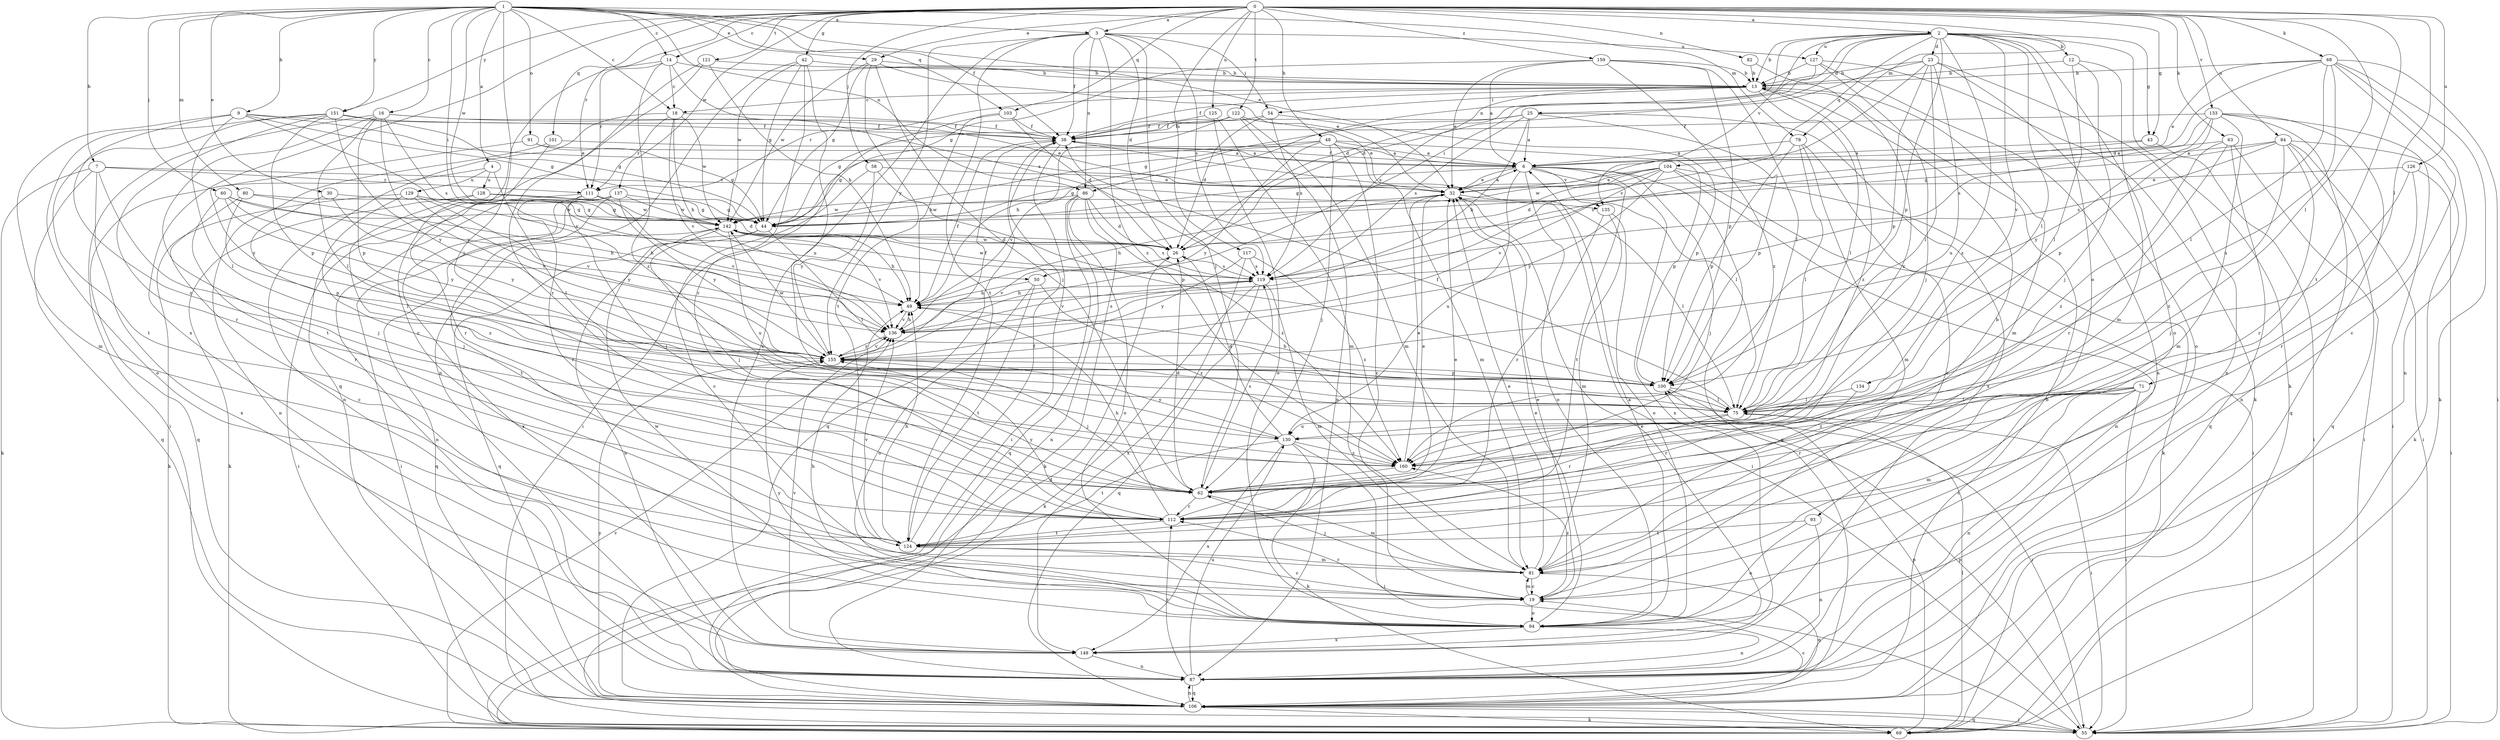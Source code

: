 strict digraph  {
0;
1;
2;
3;
4;
6;
7;
9;
12;
13;
14;
16;
18;
19;
23;
25;
26;
29;
30;
32;
38;
42;
43;
44;
48;
49;
50;
54;
55;
58;
60;
62;
63;
68;
69;
71;
75;
78;
80;
81;
82;
84;
86;
87;
91;
93;
94;
100;
101;
103;
104;
106;
111;
112;
117;
119;
121;
122;
124;
125;
126;
127;
128;
129;
130;
133;
134;
135;
136;
137;
142;
148;
151;
155;
159;
160;
0 -> 2  [label=a];
0 -> 3  [label=a];
0 -> 14  [label=c];
0 -> 29  [label=e];
0 -> 42  [label=g];
0 -> 43  [label=g];
0 -> 48  [label=h];
0 -> 58  [label=j];
0 -> 63  [label=k];
0 -> 68  [label=k];
0 -> 71  [label=l];
0 -> 75  [label=l];
0 -> 78  [label=m];
0 -> 82  [label=n];
0 -> 84  [label=n];
0 -> 101  [label=q];
0 -> 103  [label=q];
0 -> 111  [label=r];
0 -> 117  [label=s];
0 -> 121  [label=t];
0 -> 122  [label=t];
0 -> 124  [label=t];
0 -> 125  [label=u];
0 -> 126  [label=u];
0 -> 133  [label=v];
0 -> 137  [label=w];
0 -> 148  [label=x];
0 -> 151  [label=y];
0 -> 159  [label=z];
1 -> 3  [label=a];
1 -> 4  [label=a];
1 -> 7  [label=b];
1 -> 9  [label=b];
1 -> 14  [label=c];
1 -> 16  [label=c];
1 -> 18  [label=c];
1 -> 29  [label=e];
1 -> 30  [label=e];
1 -> 32  [label=e];
1 -> 38  [label=f];
1 -> 50  [label=i];
1 -> 60  [label=j];
1 -> 62  [label=j];
1 -> 78  [label=m];
1 -> 80  [label=m];
1 -> 86  [label=n];
1 -> 91  [label=o];
1 -> 103  [label=q];
1 -> 142  [label=w];
1 -> 151  [label=y];
2 -> 12  [label=b];
2 -> 13  [label=b];
2 -> 23  [label=d];
2 -> 25  [label=d];
2 -> 43  [label=g];
2 -> 50  [label=i];
2 -> 69  [label=k];
2 -> 75  [label=l];
2 -> 86  [label=n];
2 -> 93  [label=o];
2 -> 94  [label=o];
2 -> 100  [label=p];
2 -> 104  [label=q];
2 -> 127  [label=u];
2 -> 134  [label=v];
2 -> 135  [label=v];
2 -> 160  [label=z];
3 -> 26  [label=d];
3 -> 38  [label=f];
3 -> 54  [label=i];
3 -> 62  [label=j];
3 -> 86  [label=n];
3 -> 119  [label=s];
3 -> 124  [label=t];
3 -> 127  [label=u];
3 -> 148  [label=x];
3 -> 155  [label=y];
3 -> 160  [label=z];
4 -> 75  [label=l];
4 -> 106  [label=q];
4 -> 128  [label=u];
4 -> 129  [label=u];
6 -> 32  [label=e];
6 -> 38  [label=f];
6 -> 44  [label=g];
6 -> 62  [label=j];
6 -> 94  [label=o];
6 -> 106  [label=q];
6 -> 124  [label=t];
6 -> 130  [label=u];
6 -> 135  [label=v];
6 -> 148  [label=x];
7 -> 62  [label=j];
7 -> 69  [label=k];
7 -> 106  [label=q];
7 -> 111  [label=r];
7 -> 135  [label=v];
7 -> 148  [label=x];
9 -> 32  [label=e];
9 -> 38  [label=f];
9 -> 44  [label=g];
9 -> 75  [label=l];
9 -> 81  [label=m];
9 -> 136  [label=v];
9 -> 160  [label=z];
12 -> 13  [label=b];
12 -> 62  [label=j];
12 -> 75  [label=l];
12 -> 81  [label=m];
13 -> 18  [label=c];
13 -> 38  [label=f];
13 -> 54  [label=i];
13 -> 75  [label=l];
13 -> 81  [label=m];
13 -> 111  [label=r];
13 -> 119  [label=s];
13 -> 160  [label=z];
14 -> 13  [label=b];
14 -> 18  [label=c];
14 -> 19  [label=c];
14 -> 111  [label=r];
14 -> 119  [label=s];
14 -> 160  [label=z];
16 -> 32  [label=e];
16 -> 38  [label=f];
16 -> 55  [label=i];
16 -> 75  [label=l];
16 -> 100  [label=p];
16 -> 119  [label=s];
16 -> 124  [label=t];
16 -> 155  [label=y];
18 -> 38  [label=f];
18 -> 49  [label=h];
18 -> 87  [label=n];
18 -> 111  [label=r];
18 -> 136  [label=v];
18 -> 142  [label=w];
19 -> 32  [label=e];
19 -> 81  [label=m];
19 -> 94  [label=o];
19 -> 112  [label=r];
19 -> 160  [label=z];
23 -> 13  [label=b];
23 -> 26  [label=d];
23 -> 75  [label=l];
23 -> 87  [label=n];
23 -> 94  [label=o];
23 -> 100  [label=p];
23 -> 130  [label=u];
23 -> 136  [label=v];
25 -> 6  [label=a];
25 -> 38  [label=f];
25 -> 44  [label=g];
25 -> 49  [label=h];
25 -> 100  [label=p];
25 -> 119  [label=s];
25 -> 148  [label=x];
26 -> 119  [label=s];
26 -> 136  [label=v];
26 -> 142  [label=w];
29 -> 13  [label=b];
29 -> 32  [label=e];
29 -> 44  [label=g];
29 -> 62  [label=j];
29 -> 124  [label=t];
29 -> 142  [label=w];
30 -> 44  [label=g];
30 -> 75  [label=l];
30 -> 155  [label=y];
32 -> 6  [label=a];
32 -> 49  [label=h];
32 -> 55  [label=i];
32 -> 75  [label=l];
32 -> 142  [label=w];
38 -> 6  [label=a];
38 -> 55  [label=i];
38 -> 75  [label=l];
38 -> 106  [label=q];
42 -> 13  [label=b];
42 -> 44  [label=g];
42 -> 87  [label=n];
42 -> 112  [label=r];
42 -> 130  [label=u];
42 -> 142  [label=w];
43 -> 6  [label=a];
43 -> 55  [label=i];
43 -> 119  [label=s];
44 -> 75  [label=l];
44 -> 87  [label=n];
44 -> 106  [label=q];
48 -> 6  [label=a];
48 -> 19  [label=c];
48 -> 44  [label=g];
48 -> 62  [label=j];
48 -> 81  [label=m];
48 -> 100  [label=p];
48 -> 136  [label=v];
48 -> 155  [label=y];
49 -> 38  [label=f];
49 -> 136  [label=v];
50 -> 49  [label=h];
50 -> 94  [label=o];
50 -> 124  [label=t];
50 -> 160  [label=z];
54 -> 26  [label=d];
54 -> 38  [label=f];
54 -> 100  [label=p];
54 -> 119  [label=s];
55 -> 100  [label=p];
55 -> 106  [label=q];
58 -> 19  [label=c];
58 -> 32  [label=e];
58 -> 100  [label=p];
58 -> 155  [label=y];
60 -> 49  [label=h];
60 -> 112  [label=r];
60 -> 136  [label=v];
60 -> 142  [label=w];
60 -> 155  [label=y];
62 -> 26  [label=d];
62 -> 32  [label=e];
62 -> 81  [label=m];
62 -> 112  [label=r];
62 -> 119  [label=s];
63 -> 6  [label=a];
63 -> 55  [label=i];
63 -> 106  [label=q];
63 -> 112  [label=r];
63 -> 160  [label=z];
68 -> 13  [label=b];
68 -> 19  [label=c];
68 -> 26  [label=d];
68 -> 32  [label=e];
68 -> 55  [label=i];
68 -> 69  [label=k];
68 -> 75  [label=l];
68 -> 87  [label=n];
68 -> 130  [label=u];
69 -> 75  [label=l];
69 -> 100  [label=p];
69 -> 136  [label=v];
71 -> 19  [label=c];
71 -> 55  [label=i];
71 -> 75  [label=l];
71 -> 81  [label=m];
71 -> 87  [label=n];
71 -> 112  [label=r];
71 -> 160  [label=z];
75 -> 38  [label=f];
75 -> 55  [label=i];
75 -> 112  [label=r];
75 -> 130  [label=u];
78 -> 6  [label=a];
78 -> 19  [label=c];
78 -> 75  [label=l];
78 -> 81  [label=m];
78 -> 100  [label=p];
80 -> 19  [label=c];
80 -> 44  [label=g];
80 -> 49  [label=h];
80 -> 100  [label=p];
81 -> 19  [label=c];
81 -> 32  [label=e];
81 -> 62  [label=j];
81 -> 106  [label=q];
82 -> 13  [label=b];
82 -> 160  [label=z];
84 -> 6  [label=a];
84 -> 44  [label=g];
84 -> 55  [label=i];
84 -> 69  [label=k];
84 -> 106  [label=q];
84 -> 112  [label=r];
84 -> 119  [label=s];
84 -> 160  [label=z];
86 -> 26  [label=d];
86 -> 69  [label=k];
86 -> 87  [label=n];
86 -> 94  [label=o];
86 -> 106  [label=q];
86 -> 142  [label=w];
86 -> 160  [label=z];
87 -> 106  [label=q];
87 -> 112  [label=r];
87 -> 130  [label=u];
91 -> 6  [label=a];
91 -> 44  [label=g];
91 -> 155  [label=y];
93 -> 87  [label=n];
93 -> 94  [label=o];
93 -> 124  [label=t];
94 -> 6  [label=a];
94 -> 32  [label=e];
94 -> 49  [label=h];
94 -> 87  [label=n];
94 -> 142  [label=w];
94 -> 148  [label=x];
94 -> 155  [label=y];
100 -> 49  [label=h];
100 -> 55  [label=i];
100 -> 75  [label=l];
101 -> 6  [label=a];
101 -> 87  [label=n];
101 -> 112  [label=r];
103 -> 26  [label=d];
103 -> 38  [label=f];
103 -> 49  [label=h];
103 -> 55  [label=i];
104 -> 26  [label=d];
104 -> 32  [label=e];
104 -> 44  [label=g];
104 -> 55  [label=i];
104 -> 69  [label=k];
104 -> 87  [label=n];
104 -> 136  [label=v];
104 -> 142  [label=w];
104 -> 155  [label=y];
106 -> 13  [label=b];
106 -> 19  [label=c];
106 -> 26  [label=d];
106 -> 55  [label=i];
106 -> 69  [label=k];
106 -> 87  [label=n];
106 -> 155  [label=y];
111 -> 44  [label=g];
111 -> 55  [label=i];
111 -> 62  [label=j];
111 -> 112  [label=r];
111 -> 136  [label=v];
112 -> 32  [label=e];
112 -> 49  [label=h];
112 -> 124  [label=t];
112 -> 155  [label=y];
117 -> 119  [label=s];
117 -> 148  [label=x];
117 -> 155  [label=y];
117 -> 160  [label=z];
119 -> 49  [label=h];
119 -> 69  [label=k];
119 -> 81  [label=m];
119 -> 106  [label=q];
119 -> 136  [label=v];
119 -> 142  [label=w];
121 -> 13  [label=b];
121 -> 49  [label=h];
121 -> 106  [label=q];
121 -> 112  [label=r];
122 -> 32  [label=e];
122 -> 38  [label=f];
122 -> 44  [label=g];
122 -> 49  [label=h];
122 -> 81  [label=m];
122 -> 87  [label=n];
124 -> 13  [label=b];
124 -> 19  [label=c];
124 -> 38  [label=f];
124 -> 49  [label=h];
124 -> 81  [label=m];
124 -> 136  [label=v];
125 -> 38  [label=f];
125 -> 81  [label=m];
125 -> 94  [label=o];
126 -> 32  [label=e];
126 -> 55  [label=i];
126 -> 62  [label=j];
126 -> 112  [label=r];
127 -> 13  [label=b];
127 -> 26  [label=d];
127 -> 62  [label=j];
127 -> 69  [label=k];
127 -> 87  [label=n];
128 -> 26  [label=d];
128 -> 69  [label=k];
128 -> 142  [label=w];
128 -> 160  [label=z];
129 -> 44  [label=g];
129 -> 62  [label=j];
129 -> 69  [label=k];
129 -> 136  [label=v];
129 -> 155  [label=y];
130 -> 26  [label=d];
130 -> 55  [label=i];
130 -> 69  [label=k];
130 -> 124  [label=t];
130 -> 148  [label=x];
130 -> 155  [label=y];
130 -> 160  [label=z];
133 -> 38  [label=f];
133 -> 55  [label=i];
133 -> 81  [label=m];
133 -> 87  [label=n];
133 -> 100  [label=p];
133 -> 106  [label=q];
133 -> 119  [label=s];
133 -> 155  [label=y];
134 -> 75  [label=l];
134 -> 112  [label=r];
135 -> 81  [label=m];
135 -> 94  [label=o];
135 -> 112  [label=r];
136 -> 49  [label=h];
136 -> 119  [label=s];
136 -> 155  [label=y];
137 -> 44  [label=g];
137 -> 55  [label=i];
137 -> 87  [label=n];
137 -> 124  [label=t];
137 -> 142  [label=w];
137 -> 148  [label=x];
137 -> 155  [label=y];
142 -> 26  [label=d];
142 -> 49  [label=h];
142 -> 62  [label=j];
142 -> 106  [label=q];
142 -> 119  [label=s];
142 -> 130  [label=u];
142 -> 136  [label=v];
148 -> 32  [label=e];
148 -> 87  [label=n];
148 -> 136  [label=v];
151 -> 38  [label=f];
151 -> 44  [label=g];
151 -> 94  [label=o];
151 -> 100  [label=p];
151 -> 112  [label=r];
151 -> 124  [label=t];
151 -> 155  [label=y];
155 -> 38  [label=f];
155 -> 62  [label=j];
155 -> 100  [label=p];
155 -> 136  [label=v];
155 -> 142  [label=w];
159 -> 6  [label=a];
159 -> 13  [label=b];
159 -> 32  [label=e];
159 -> 44  [label=g];
159 -> 75  [label=l];
159 -> 100  [label=p];
159 -> 160  [label=z];
160 -> 32  [label=e];
160 -> 62  [label=j];
}
